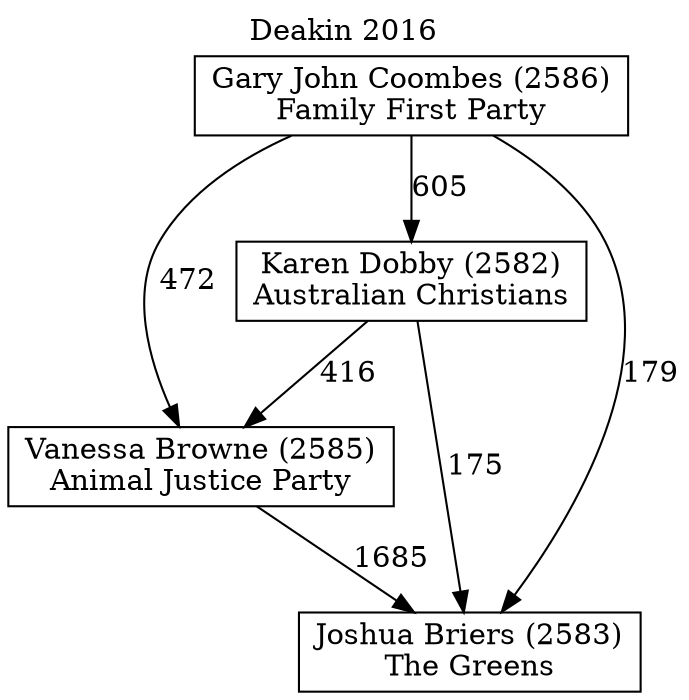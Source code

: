 // House preference flow
digraph "Joshua Briers (2583)_Deakin_2016" {
	graph [label="Deakin 2016" labelloc=t mclimit=10]
	node [shape=box]
	"Vanessa Browne (2585)" [label="Vanessa Browne (2585)
Animal Justice Party"]
	"Gary John Coombes (2586)" [label="Gary John Coombes (2586)
Family First Party"]
	"Karen Dobby (2582)" [label="Karen Dobby (2582)
Australian Christians"]
	"Joshua Briers (2583)" [label="Joshua Briers (2583)
The Greens"]
	"Gary John Coombes (2586)" -> "Vanessa Browne (2585)" [label=472]
	"Vanessa Browne (2585)" -> "Joshua Briers (2583)" [label=1685]
	"Gary John Coombes (2586)" -> "Joshua Briers (2583)" [label=179]
	"Karen Dobby (2582)" -> "Vanessa Browne (2585)" [label=416]
	"Gary John Coombes (2586)" -> "Karen Dobby (2582)" [label=605]
	"Karen Dobby (2582)" -> "Joshua Briers (2583)" [label=175]
}

